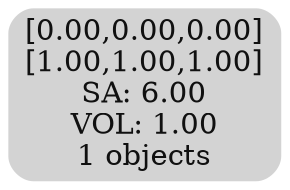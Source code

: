 digraph bvh {
	node[group="", shape=none, style="rounded,filled", fontcolor="#101010"]
	NODE0[label="[0.00,0.00,0.00]\n[1.00,1.00,1.00]\nSA: 6.00\nVOL: 1.00\n1 objects"];
}